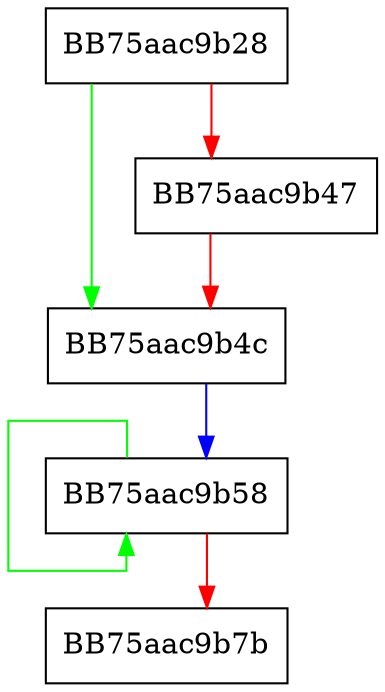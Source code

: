 digraph Init {
  node [shape="box"];
  graph [splines=ortho];
  BB75aac9b28 -> BB75aac9b4c [color="green"];
  BB75aac9b28 -> BB75aac9b47 [color="red"];
  BB75aac9b47 -> BB75aac9b4c [color="red"];
  BB75aac9b4c -> BB75aac9b58 [color="blue"];
  BB75aac9b58 -> BB75aac9b58 [color="green"];
  BB75aac9b58 -> BB75aac9b7b [color="red"];
}